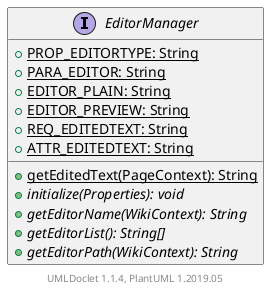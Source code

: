 @startuml

    interface EditorManager [[EditorManager.html]] {
        {static} +PROP_EDITORTYPE: String
        {static} +PARA_EDITOR: String
        {static} +EDITOR_PLAIN: String
        {static} +EDITOR_PREVIEW: String
        {static} +REQ_EDITEDTEXT: String
        {static} +ATTR_EDITEDTEXT: String
        {static} +getEditedText(PageContext): String
        {abstract} +initialize(Properties): void
        {abstract} +getEditorName(WikiContext): String
        {abstract} +getEditorList(): String[]
        {abstract} +getEditorPath(WikiContext): String
    }


    center footer UMLDoclet 1.1.4, PlantUML 1.2019.05
@enduml
